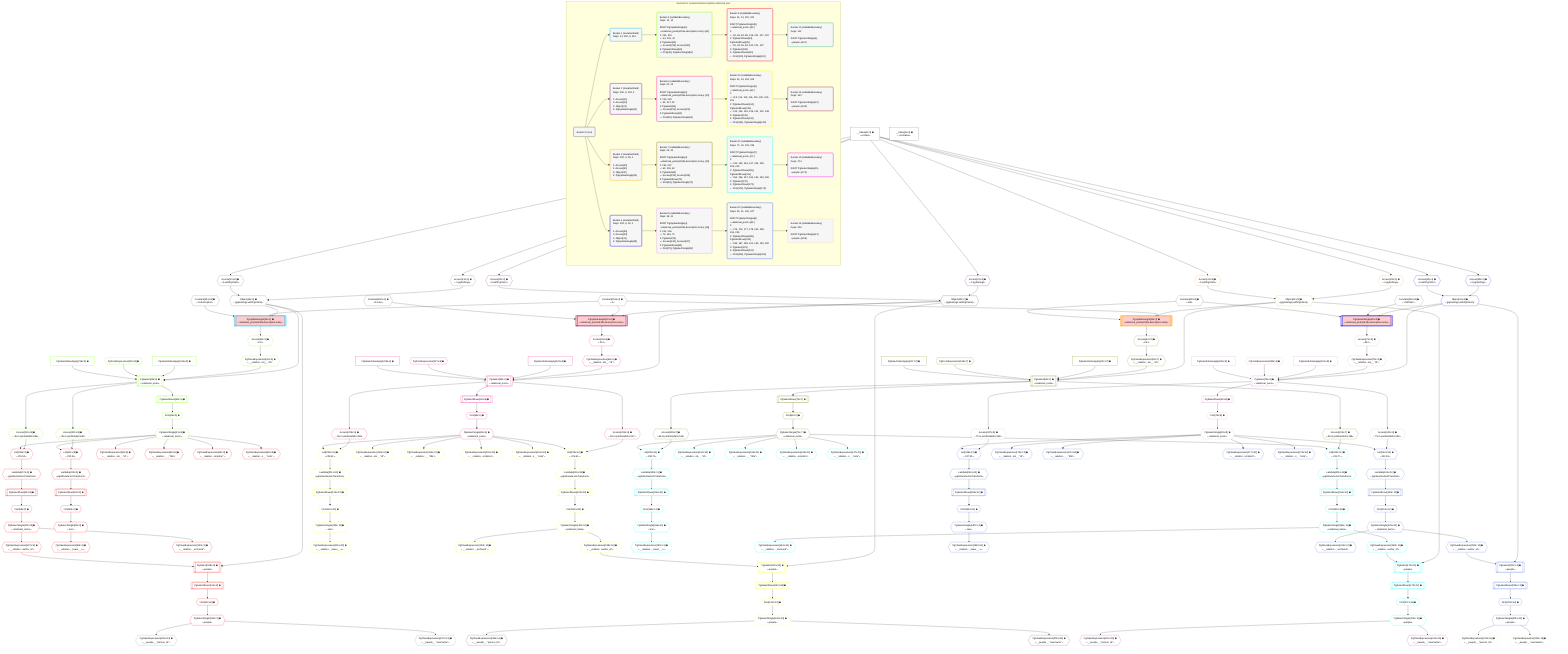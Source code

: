 %%{init: {'themeVariables': { 'fontSize': '12px'}}}%%
graph TD
    classDef path fill:#eee,stroke:#000,color:#000
    classDef plan fill:#fff,stroke-width:1px,color:#000
    classDef itemplan fill:#fff,stroke-width:2px,color:#000
    classDef unbatchedplan fill:#dff,stroke-width:1px,color:#000
    classDef sideeffectplan fill:#fcc,stroke-width:2px,color:#000
    classDef bucket fill:#f6f6f6,color:#000,stroke-width:2px,text-align:left

    subgraph "Buckets for mutations/basics/update-relational-post"
    Bucket0("Bucket 0 (root)"):::bucket
    Bucket1("Bucket 1 (mutationField)<br />Deps: 14, 250, 9, 251"):::bucket
    Bucket2("Bucket 2 (mutationField)<br />Deps: 250, 9, 252, 2<br /><br />1: Access[21]<br />2: Access[22]<br />3: Object[23]<br />4: PgUpdateSingle[20]"):::bucket
    Bucket3("Bucket 3 (mutationField)<br />Deps: 250, 9, 28, 2<br /><br />1: Access[30]<br />2: Access[31]<br />3: Object[32]<br />4: PgUpdateSingle[29]"):::bucket
    Bucket4("Bucket 4 (mutationField)<br />Deps: 253, 9, 28, 2<br /><br />1: Access[39]<br />2: Access[40]<br />3: Object[41]<br />4: PgUpdateSingle[38]"):::bucket
    Bucket5("Bucket 5 (nullableBoundary)<br />Deps: 11, 14<br /><br />ROOT PgUpdateSingle{1}ᐸrelational_posts(id;title,description,note)ᐳ[11]<br />1: 214, 219<br />ᐳ: 43, 218, 42<br />2: PgSelect[45]<br />ᐳ: Access[215], Access[220]<br />3: PgSelectRows[50]<br />ᐳ: First[49], PgSelectSingle[51]"):::bucket
    Bucket6("Bucket 6 (nullableBoundary)<br />Deps: 20, 23<br /><br />ROOT PgUpdateSingle{2}ᐸrelational_posts(id;title,description,note)ᐳ[20]<br />1: 223, 228<br />ᐳ: 53, 227, 52<br />2: PgSelect[55]<br />ᐳ: Access[224], Access[229]<br />3: PgSelectRows[60]<br />ᐳ: First[59], PgSelectSingle[61]"):::bucket
    Bucket7("Bucket 7 (nullableBoundary)<br />Deps: 29, 32<br /><br />ROOT PgUpdateSingle{3}ᐸrelational_posts(id;title,description,note)ᐳ[29]<br />1: 232, 237<br />ᐳ: 63, 236, 62<br />2: PgSelect[65]<br />ᐳ: Access[233], Access[238]<br />3: PgSelectRows[70]<br />ᐳ: First[69], PgSelectSingle[71]"):::bucket
    Bucket8("Bucket 8 (nullableBoundary)<br />Deps: 38, 41<br /><br />ROOT PgUpdateSingle{4}ᐸrelational_posts(id;title,description,note)ᐳ[38]<br />1: 241, 246<br />ᐳ: 73, 245, 72<br />2: PgSelect[75]<br />ᐳ: Access[242], Access[247]<br />3: PgSelectRows[80]<br />ᐳ: First[79], PgSelectSingle[81]"):::bucket
    Bucket9("Bucket 9 (nullableBoundary)<br />Deps: 51, 14, 215, 220<br /><br />ROOT PgSelectSingle{5}ᐸrelational_postsᐳ[51]<br />1: <br />ᐳ: 82, 83, 84, 85, 216, 221, 217, 222<br />2: PgSelectRows[93], PgSelectRows[99]<br />ᐳ: 92, 94, 95, 98, 100, 101, 107<br />3: PgSelect[108]<br />4: PgSelectRows[111]<br />ᐳ: First[110], PgSelectSingle[112]"):::bucket
    Bucket10("Bucket 10 (nullableBoundary)<br />Deps: 61, 23, 224, 229<br /><br />ROOT PgSelectSingle{6}ᐸrelational_postsᐳ[61]<br />1: <br />ᐳ: 113, 114, 115, 116, 225, 230, 226, 231<br />2: PgSelectRows[124], PgSelectRows[130]<br />ᐳ: 123, 125, 126, 129, 131, 132, 138<br />3: PgSelect[139]<br />4: PgSelectRows[142]<br />ᐳ: First[141], PgSelectSingle[143]"):::bucket
    Bucket11("Bucket 11 (nullableBoundary)<br />Deps: 71, 32, 233, 238<br /><br />ROOT PgSelectSingle{7}ᐸrelational_postsᐳ[71]<br />1: <br />ᐳ: 144, 145, 146, 147, 234, 239, 235, 240<br />2: PgSelectRows[155], PgSelectRows[161]<br />ᐳ: 154, 156, 157, 160, 162, 163, 169<br />3: PgSelect[170]<br />4: PgSelectRows[173]<br />ᐳ: First[172], PgSelectSingle[174]"):::bucket
    Bucket12("Bucket 12 (nullableBoundary)<br />Deps: 81, 41, 242, 247<br /><br />ROOT PgSelectSingle{8}ᐸrelational_postsᐳ[81]<br />1: <br />ᐳ: 175, 176, 177, 178, 243, 248, 244, 249<br />2: PgSelectRows[186], PgSelectRows[192]<br />ᐳ: 185, 187, 188, 191, 193, 194, 200<br />3: PgSelect[201]<br />4: PgSelectRows[204]<br />ᐳ: First[203], PgSelectSingle[205]"):::bucket
    Bucket13("Bucket 13 (nullableBoundary)<br />Deps: 112<br /><br />ROOT PgSelectSingle{9}ᐸpeopleᐳ[112]"):::bucket
    Bucket14("Bucket 14 (nullableBoundary)<br />Deps: 143<br /><br />ROOT PgSelectSingle{10}ᐸpeopleᐳ[143]"):::bucket
    Bucket15("Bucket 15 (nullableBoundary)<br />Deps: 174<br /><br />ROOT PgSelectSingle{11}ᐸpeopleᐳ[174]"):::bucket
    Bucket16("Bucket 16 (nullableBoundary)<br />Deps: 205<br /><br />ROOT PgSelectSingle{12}ᐸpeopleᐳ[205]"):::bucket
    end
    Bucket0 --> Bucket1 & Bucket2 & Bucket3 & Bucket4
    Bucket1 --> Bucket5
    Bucket2 --> Bucket6
    Bucket3 --> Bucket7
    Bucket4 --> Bucket8
    Bucket5 --> Bucket9
    Bucket6 --> Bucket10
    Bucket7 --> Bucket11
    Bucket8 --> Bucket12
    Bucket9 --> Bucket13
    Bucket10 --> Bucket14
    Bucket11 --> Bucket15
    Bucket12 --> Bucket16

    %% plan dependencies
    Object14{{"Object[14∈0] ➊<br />ᐸ{pgSettings,withPgClient}ᐳ"}}:::plan
    Access12{{"Access[12∈0] ➊<br />ᐸ2.pgSettingsᐳ"}}:::plan
    Access13{{"Access[13∈0] ➊<br />ᐸ2.withPgClientᐳ"}}:::plan
    Access12 & Access13 --> Object14
    __Value2["__Value[2∈0] ➊<br />ᐸcontextᐳ"]:::plan
    __Value2 --> Access12
    __Value2 --> Access13
    __Value4["__Value[4∈0] ➊<br />ᐸrootValueᐳ"]:::plan
    Constant28{{"Constant[28∈0] ➊<br />ᐸnullᐳ"}}:::plan
    Constant250{{"Constant[250∈0] ➊<br />ᐸ4ᐳ"}}:::plan
    Constant251{{"Constant[251∈0] ➊<br />ᐸ'A description'ᐳ"}}:::plan
    Constant252{{"Constant[252∈0] ➊<br />ᐸ'A note'ᐳ"}}:::plan
    Constant253{{"Constant[253∈0] ➊<br />ᐸ3141592ᐳ"}}:::plan
    PgUpdateSingle11[["PgUpdateSingle[11∈1] ➊<br />ᐸrelational_posts(id;title,description,note)ᐳ"]]:::sideeffectplan
    Object14 & Constant250 & Constant251 --> PgUpdateSingle11
    PgSelect45[["PgSelect[45∈5] ➊<br />ᐸrelational_postsᐳ"]]:::plan
    PgClassExpression42{{"PgClassExpression[42∈5] ➊<br />ᐸ__relation...sts__.”id”ᐳ"}}:::plan
    PgSelectInlineApply214["PgSelectInlineApply[214∈5] ➊"]:::plan
    PgFromExpression218{{"PgFromExpression[218∈5] ➊"}}:::plan
    PgSelectInlineApply219["PgSelectInlineApply[219∈5] ➊"]:::plan
    Object14 & PgClassExpression42 & PgSelectInlineApply214 & PgFromExpression218 & PgSelectInlineApply219 --> PgSelect45
    Access43{{"Access[43∈5] ➊<br />ᐸ11.tᐳ"}}:::plan
    Access43 --> PgClassExpression42
    PgUpdateSingle11 --> Access43
    First49{{"First[49∈5] ➊"}}:::plan
    PgSelectRows50[["PgSelectRows[50∈5] ➊"]]:::plan
    PgSelectRows50 --> First49
    PgSelect45 --> PgSelectRows50
    PgSelectSingle51{{"PgSelectSingle[51∈5] ➊<br />ᐸrelational_postsᐳ"}}:::plan
    First49 --> PgSelectSingle51
    Access215{{"Access[215∈5] ➊<br />ᐸ45.m.joinDetailsFor96ᐳ"}}:::plan
    PgSelect45 --> Access215
    Access220{{"Access[220∈5] ➊<br />ᐸ45.m.joinDetailsFor87ᐳ"}}:::plan
    PgSelect45 --> Access220
    PgSelect108[["PgSelect[108∈9] ➊<br />ᐸpeopleᐳ"]]:::plan
    PgClassExpression107{{"PgClassExpression[107∈9] ➊<br />ᐸ__relation...author_id”ᐳ"}}:::plan
    Object14 & PgClassExpression107 --> PgSelect108
    List216{{"List[216∈9] ➊<br />ᐸ215,51ᐳ"}}:::plan
    Access215 & PgSelectSingle51 --> List216
    List221{{"List[221∈9] ➊<br />ᐸ220,51ᐳ"}}:::plan
    Access220 & PgSelectSingle51 --> List221
    PgClassExpression82{{"PgClassExpression[82∈9] ➊<br />ᐸ__relation...sts__.”id”ᐳ"}}:::plan
    PgSelectSingle51 --> PgClassExpression82
    PgClassExpression83{{"PgClassExpression[83∈9] ➊<br />ᐸ__relation...__.”title”ᐳ"}}:::plan
    PgSelectSingle51 --> PgClassExpression83
    PgClassExpression84{{"PgClassExpression[84∈9] ➊<br />ᐸ__relation...scription”ᐳ"}}:::plan
    PgSelectSingle51 --> PgClassExpression84
    PgClassExpression85{{"PgClassExpression[85∈9] ➊<br />ᐸ__relation...s__.”note”ᐳ"}}:::plan
    PgSelectSingle51 --> PgClassExpression85
    First92{{"First[92∈9] ➊"}}:::plan
    PgSelectRows93[["PgSelectRows[93∈9] ➊"]]:::plan
    PgSelectRows93 --> First92
    Lambda222{{"Lambda[222∈9] ➊<br />ᐸpgInlineViaJoinTransformᐳ"}}:::plan
    Lambda222 --> PgSelectRows93
    PgSelectSingle94{{"PgSelectSingle[94∈9] ➊<br />ᐸtextᐳ"}}:::plan
    First92 --> PgSelectSingle94
    PgClassExpression95{{"PgClassExpression[95∈9] ➊<br />ᐸ__relation..._lower__.vᐳ"}}:::plan
    PgSelectSingle94 --> PgClassExpression95
    First98{{"First[98∈9] ➊"}}:::plan
    PgSelectRows99[["PgSelectRows[99∈9] ➊"]]:::plan
    PgSelectRows99 --> First98
    Lambda217{{"Lambda[217∈9] ➊<br />ᐸpgInlineViaJoinTransformᐳ"}}:::plan
    Lambda217 --> PgSelectRows99
    PgSelectSingle100{{"PgSelectSingle[100∈9] ➊<br />ᐸrelational_itemsᐳ"}}:::plan
    First98 --> PgSelectSingle100
    PgClassExpression101{{"PgClassExpression[101∈9] ➊<br />ᐸ__relation..._archived”ᐳ"}}:::plan
    PgSelectSingle100 --> PgClassExpression101
    PgSelectSingle100 --> PgClassExpression107
    First110{{"First[110∈9] ➊"}}:::plan
    PgSelectRows111[["PgSelectRows[111∈9] ➊"]]:::plan
    PgSelectRows111 --> First110
    PgSelect108 --> PgSelectRows111
    PgSelectSingle112{{"PgSelectSingle[112∈9] ➊<br />ᐸpeopleᐳ"}}:::plan
    First110 --> PgSelectSingle112
    List216 --> Lambda217
    List221 --> Lambda222
    PgClassExpression206{{"PgClassExpression[206∈13] ➊<br />ᐸ__people__.”person_id”ᐳ"}}:::plan
    PgSelectSingle112 --> PgClassExpression206
    PgClassExpression207{{"PgClassExpression[207∈13] ➊<br />ᐸ__people__.”username”ᐳ"}}:::plan
    PgSelectSingle112 --> PgClassExpression207
    PgUpdateSingle20[["PgUpdateSingle[20∈2] ➊<br />ᐸrelational_posts(id;title,description,note)ᐳ"]]:::sideeffectplan
    Object23{{"Object[23∈2] ➊<br />ᐸ{pgSettings,withPgClient}ᐳ"}}:::plan
    Object23 & Constant250 & Constant252 --> PgUpdateSingle20
    Access21{{"Access[21∈2] ➊<br />ᐸ2.pgSettingsᐳ"}}:::plan
    Access22{{"Access[22∈2] ➊<br />ᐸ2.withPgClientᐳ"}}:::plan
    Access21 & Access22 --> Object23
    __Value2 --> Access21
    __Value2 --> Access22
    PgSelect55[["PgSelect[55∈6] ➊<br />ᐸrelational_postsᐳ"]]:::plan
    PgClassExpression52{{"PgClassExpression[52∈6] ➊<br />ᐸ__relation...sts__.”id”ᐳ"}}:::plan
    PgSelectInlineApply223["PgSelectInlineApply[223∈6] ➊"]:::plan
    PgFromExpression227{{"PgFromExpression[227∈6] ➊"}}:::plan
    PgSelectInlineApply228["PgSelectInlineApply[228∈6] ➊"]:::plan
    Object23 & PgClassExpression52 & PgSelectInlineApply223 & PgFromExpression227 & PgSelectInlineApply228 --> PgSelect55
    Access53{{"Access[53∈6] ➊<br />ᐸ20.tᐳ"}}:::plan
    Access53 --> PgClassExpression52
    PgUpdateSingle20 --> Access53
    First59{{"First[59∈6] ➊"}}:::plan
    PgSelectRows60[["PgSelectRows[60∈6] ➊"]]:::plan
    PgSelectRows60 --> First59
    PgSelect55 --> PgSelectRows60
    PgSelectSingle61{{"PgSelectSingle[61∈6] ➊<br />ᐸrelational_postsᐳ"}}:::plan
    First59 --> PgSelectSingle61
    Access224{{"Access[224∈6] ➊<br />ᐸ55.m.joinDetailsFor127ᐳ"}}:::plan
    PgSelect55 --> Access224
    Access229{{"Access[229∈6] ➊<br />ᐸ55.m.joinDetailsFor118ᐳ"}}:::plan
    PgSelect55 --> Access229
    PgSelect139[["PgSelect[139∈10] ➊<br />ᐸpeopleᐳ"]]:::plan
    PgClassExpression138{{"PgClassExpression[138∈10] ➊<br />ᐸ__relation...author_id”ᐳ"}}:::plan
    Object23 & PgClassExpression138 --> PgSelect139
    List225{{"List[225∈10] ➊<br />ᐸ224,61ᐳ"}}:::plan
    Access224 & PgSelectSingle61 --> List225
    List230{{"List[230∈10] ➊<br />ᐸ229,61ᐳ"}}:::plan
    Access229 & PgSelectSingle61 --> List230
    PgClassExpression113{{"PgClassExpression[113∈10] ➊<br />ᐸ__relation...sts__.”id”ᐳ"}}:::plan
    PgSelectSingle61 --> PgClassExpression113
    PgClassExpression114{{"PgClassExpression[114∈10] ➊<br />ᐸ__relation...__.”title”ᐳ"}}:::plan
    PgSelectSingle61 --> PgClassExpression114
    PgClassExpression115{{"PgClassExpression[115∈10] ➊<br />ᐸ__relation...scription”ᐳ"}}:::plan
    PgSelectSingle61 --> PgClassExpression115
    PgClassExpression116{{"PgClassExpression[116∈10] ➊<br />ᐸ__relation...s__.”note”ᐳ"}}:::plan
    PgSelectSingle61 --> PgClassExpression116
    First123{{"First[123∈10] ➊"}}:::plan
    PgSelectRows124[["PgSelectRows[124∈10] ➊"]]:::plan
    PgSelectRows124 --> First123
    Lambda231{{"Lambda[231∈10] ➊<br />ᐸpgInlineViaJoinTransformᐳ"}}:::plan
    Lambda231 --> PgSelectRows124
    PgSelectSingle125{{"PgSelectSingle[125∈10] ➊<br />ᐸtextᐳ"}}:::plan
    First123 --> PgSelectSingle125
    PgClassExpression126{{"PgClassExpression[126∈10] ➊<br />ᐸ__relation..._lower__.vᐳ"}}:::plan
    PgSelectSingle125 --> PgClassExpression126
    First129{{"First[129∈10] ➊"}}:::plan
    PgSelectRows130[["PgSelectRows[130∈10] ➊"]]:::plan
    PgSelectRows130 --> First129
    Lambda226{{"Lambda[226∈10] ➊<br />ᐸpgInlineViaJoinTransformᐳ"}}:::plan
    Lambda226 --> PgSelectRows130
    PgSelectSingle131{{"PgSelectSingle[131∈10] ➊<br />ᐸrelational_itemsᐳ"}}:::plan
    First129 --> PgSelectSingle131
    PgClassExpression132{{"PgClassExpression[132∈10] ➊<br />ᐸ__relation..._archived”ᐳ"}}:::plan
    PgSelectSingle131 --> PgClassExpression132
    PgSelectSingle131 --> PgClassExpression138
    First141{{"First[141∈10] ➊"}}:::plan
    PgSelectRows142[["PgSelectRows[142∈10] ➊"]]:::plan
    PgSelectRows142 --> First141
    PgSelect139 --> PgSelectRows142
    PgSelectSingle143{{"PgSelectSingle[143∈10] ➊<br />ᐸpeopleᐳ"}}:::plan
    First141 --> PgSelectSingle143
    List225 --> Lambda226
    List230 --> Lambda231
    PgClassExpression208{{"PgClassExpression[208∈14] ➊<br />ᐸ__people__.”person_id”ᐳ"}}:::plan
    PgSelectSingle143 --> PgClassExpression208
    PgClassExpression209{{"PgClassExpression[209∈14] ➊<br />ᐸ__people__.”username”ᐳ"}}:::plan
    PgSelectSingle143 --> PgClassExpression209
    PgUpdateSingle29[["PgUpdateSingle[29∈3] ➊<br />ᐸrelational_posts(id;title,description,note)ᐳ"]]:::sideeffectplan
    Object32{{"Object[32∈3] ➊<br />ᐸ{pgSettings,withPgClient}ᐳ"}}:::plan
    Object32 & Constant250 & Constant28 --> PgUpdateSingle29
    Access30{{"Access[30∈3] ➊<br />ᐸ2.pgSettingsᐳ"}}:::plan
    Access31{{"Access[31∈3] ➊<br />ᐸ2.withPgClientᐳ"}}:::plan
    Access30 & Access31 --> Object32
    __Value2 --> Access30
    __Value2 --> Access31
    PgSelect65[["PgSelect[65∈7] ➊<br />ᐸrelational_postsᐳ"]]:::plan
    PgClassExpression62{{"PgClassExpression[62∈7] ➊<br />ᐸ__relation...sts__.”id”ᐳ"}}:::plan
    PgSelectInlineApply232["PgSelectInlineApply[232∈7] ➊"]:::plan
    PgFromExpression236{{"PgFromExpression[236∈7] ➊"}}:::plan
    PgSelectInlineApply237["PgSelectInlineApply[237∈7] ➊"]:::plan
    Object32 & PgClassExpression62 & PgSelectInlineApply232 & PgFromExpression236 & PgSelectInlineApply237 --> PgSelect65
    Access63{{"Access[63∈7] ➊<br />ᐸ29.tᐳ"}}:::plan
    Access63 --> PgClassExpression62
    PgUpdateSingle29 --> Access63
    First69{{"First[69∈7] ➊"}}:::plan
    PgSelectRows70[["PgSelectRows[70∈7] ➊"]]:::plan
    PgSelectRows70 --> First69
    PgSelect65 --> PgSelectRows70
    PgSelectSingle71{{"PgSelectSingle[71∈7] ➊<br />ᐸrelational_postsᐳ"}}:::plan
    First69 --> PgSelectSingle71
    Access233{{"Access[233∈7] ➊<br />ᐸ65.m.joinDetailsFor158ᐳ"}}:::plan
    PgSelect65 --> Access233
    Access238{{"Access[238∈7] ➊<br />ᐸ65.m.joinDetailsFor149ᐳ"}}:::plan
    PgSelect65 --> Access238
    PgSelect170[["PgSelect[170∈11] ➊<br />ᐸpeopleᐳ"]]:::plan
    PgClassExpression169{{"PgClassExpression[169∈11] ➊<br />ᐸ__relation...author_id”ᐳ"}}:::plan
    Object32 & PgClassExpression169 --> PgSelect170
    List234{{"List[234∈11] ➊<br />ᐸ233,71ᐳ"}}:::plan
    Access233 & PgSelectSingle71 --> List234
    List239{{"List[239∈11] ➊<br />ᐸ238,71ᐳ"}}:::plan
    Access238 & PgSelectSingle71 --> List239
    PgClassExpression144{{"PgClassExpression[144∈11] ➊<br />ᐸ__relation...sts__.”id”ᐳ"}}:::plan
    PgSelectSingle71 --> PgClassExpression144
    PgClassExpression145{{"PgClassExpression[145∈11] ➊<br />ᐸ__relation...__.”title”ᐳ"}}:::plan
    PgSelectSingle71 --> PgClassExpression145
    PgClassExpression146{{"PgClassExpression[146∈11] ➊<br />ᐸ__relation...scription”ᐳ"}}:::plan
    PgSelectSingle71 --> PgClassExpression146
    PgClassExpression147{{"PgClassExpression[147∈11] ➊<br />ᐸ__relation...s__.”note”ᐳ"}}:::plan
    PgSelectSingle71 --> PgClassExpression147
    First154{{"First[154∈11] ➊"}}:::plan
    PgSelectRows155[["PgSelectRows[155∈11] ➊"]]:::plan
    PgSelectRows155 --> First154
    Lambda240{{"Lambda[240∈11] ➊<br />ᐸpgInlineViaJoinTransformᐳ"}}:::plan
    Lambda240 --> PgSelectRows155
    PgSelectSingle156{{"PgSelectSingle[156∈11] ➊<br />ᐸtextᐳ"}}:::plan
    First154 --> PgSelectSingle156
    PgClassExpression157{{"PgClassExpression[157∈11] ➊<br />ᐸ__relation..._lower__.vᐳ"}}:::plan
    PgSelectSingle156 --> PgClassExpression157
    First160{{"First[160∈11] ➊"}}:::plan
    PgSelectRows161[["PgSelectRows[161∈11] ➊"]]:::plan
    PgSelectRows161 --> First160
    Lambda235{{"Lambda[235∈11] ➊<br />ᐸpgInlineViaJoinTransformᐳ"}}:::plan
    Lambda235 --> PgSelectRows161
    PgSelectSingle162{{"PgSelectSingle[162∈11] ➊<br />ᐸrelational_itemsᐳ"}}:::plan
    First160 --> PgSelectSingle162
    PgClassExpression163{{"PgClassExpression[163∈11] ➊<br />ᐸ__relation..._archived”ᐳ"}}:::plan
    PgSelectSingle162 --> PgClassExpression163
    PgSelectSingle162 --> PgClassExpression169
    First172{{"First[172∈11] ➊"}}:::plan
    PgSelectRows173[["PgSelectRows[173∈11] ➊"]]:::plan
    PgSelectRows173 --> First172
    PgSelect170 --> PgSelectRows173
    PgSelectSingle174{{"PgSelectSingle[174∈11] ➊<br />ᐸpeopleᐳ"}}:::plan
    First172 --> PgSelectSingle174
    List234 --> Lambda235
    List239 --> Lambda240
    PgClassExpression210{{"PgClassExpression[210∈15] ➊<br />ᐸ__people__.”person_id”ᐳ"}}:::plan
    PgSelectSingle174 --> PgClassExpression210
    PgClassExpression211{{"PgClassExpression[211∈15] ➊<br />ᐸ__people__.”username”ᐳ"}}:::plan
    PgSelectSingle174 --> PgClassExpression211
    PgUpdateSingle38[["PgUpdateSingle[38∈4] ➊<br />ᐸrelational_posts(id;title,description,note)ᐳ"]]:::sideeffectplan
    Object41{{"Object[41∈4] ➊<br />ᐸ{pgSettings,withPgClient}ᐳ"}}:::plan
    Object41 & Constant253 & Constant28 --> PgUpdateSingle38
    Access39{{"Access[39∈4] ➊<br />ᐸ2.pgSettingsᐳ"}}:::plan
    Access40{{"Access[40∈4] ➊<br />ᐸ2.withPgClientᐳ"}}:::plan
    Access39 & Access40 --> Object41
    __Value2 --> Access39
    __Value2 --> Access40
    PgSelect75[["PgSelect[75∈8] ➊<br />ᐸrelational_postsᐳ"]]:::plan
    PgClassExpression72{{"PgClassExpression[72∈8] ➊<br />ᐸ__relation...sts__.”id”ᐳ"}}:::plan
    PgSelectInlineApply241["PgSelectInlineApply[241∈8] ➊"]:::plan
    PgFromExpression245{{"PgFromExpression[245∈8] ➊"}}:::plan
    PgSelectInlineApply246["PgSelectInlineApply[246∈8] ➊"]:::plan
    Object41 & PgClassExpression72 & PgSelectInlineApply241 & PgFromExpression245 & PgSelectInlineApply246 --> PgSelect75
    Access73{{"Access[73∈8] ➊<br />ᐸ38.tᐳ"}}:::plan
    Access73 --> PgClassExpression72
    PgUpdateSingle38 --> Access73
    First79{{"First[79∈8] ➊"}}:::plan
    PgSelectRows80[["PgSelectRows[80∈8] ➊"]]:::plan
    PgSelectRows80 --> First79
    PgSelect75 --> PgSelectRows80
    PgSelectSingle81{{"PgSelectSingle[81∈8] ➊<br />ᐸrelational_postsᐳ"}}:::plan
    First79 --> PgSelectSingle81
    Access242{{"Access[242∈8] ➊<br />ᐸ75.m.joinDetailsFor189ᐳ"}}:::plan
    PgSelect75 --> Access242
    Access247{{"Access[247∈8] ➊<br />ᐸ75.m.joinDetailsFor180ᐳ"}}:::plan
    PgSelect75 --> Access247
    PgSelect201[["PgSelect[201∈12] ➊<br />ᐸpeopleᐳ"]]:::plan
    PgClassExpression200{{"PgClassExpression[200∈12] ➊<br />ᐸ__relation...author_id”ᐳ"}}:::plan
    Object41 & PgClassExpression200 --> PgSelect201
    List243{{"List[243∈12] ➊<br />ᐸ242,81ᐳ"}}:::plan
    Access242 & PgSelectSingle81 --> List243
    List248{{"List[248∈12] ➊<br />ᐸ247,81ᐳ"}}:::plan
    Access247 & PgSelectSingle81 --> List248
    PgClassExpression175{{"PgClassExpression[175∈12] ➊<br />ᐸ__relation...sts__.”id”ᐳ"}}:::plan
    PgSelectSingle81 --> PgClassExpression175
    PgClassExpression176{{"PgClassExpression[176∈12] ➊<br />ᐸ__relation...__.”title”ᐳ"}}:::plan
    PgSelectSingle81 --> PgClassExpression176
    PgClassExpression177{{"PgClassExpression[177∈12] ➊<br />ᐸ__relation...scription”ᐳ"}}:::plan
    PgSelectSingle81 --> PgClassExpression177
    PgClassExpression178{{"PgClassExpression[178∈12] ➊<br />ᐸ__relation...s__.”note”ᐳ"}}:::plan
    PgSelectSingle81 --> PgClassExpression178
    First185{{"First[185∈12] ➊"}}:::plan
    PgSelectRows186[["PgSelectRows[186∈12] ➊"]]:::plan
    PgSelectRows186 --> First185
    Lambda249{{"Lambda[249∈12] ➊<br />ᐸpgInlineViaJoinTransformᐳ"}}:::plan
    Lambda249 --> PgSelectRows186
    PgSelectSingle187{{"PgSelectSingle[187∈12] ➊<br />ᐸtextᐳ"}}:::plan
    First185 --> PgSelectSingle187
    PgClassExpression188{{"PgClassExpression[188∈12] ➊<br />ᐸ__relation..._lower__.vᐳ"}}:::plan
    PgSelectSingle187 --> PgClassExpression188
    First191{{"First[191∈12] ➊"}}:::plan
    PgSelectRows192[["PgSelectRows[192∈12] ➊"]]:::plan
    PgSelectRows192 --> First191
    Lambda244{{"Lambda[244∈12] ➊<br />ᐸpgInlineViaJoinTransformᐳ"}}:::plan
    Lambda244 --> PgSelectRows192
    PgSelectSingle193{{"PgSelectSingle[193∈12] ➊<br />ᐸrelational_itemsᐳ"}}:::plan
    First191 --> PgSelectSingle193
    PgClassExpression194{{"PgClassExpression[194∈12] ➊<br />ᐸ__relation..._archived”ᐳ"}}:::plan
    PgSelectSingle193 --> PgClassExpression194
    PgSelectSingle193 --> PgClassExpression200
    First203{{"First[203∈12] ➊"}}:::plan
    PgSelectRows204[["PgSelectRows[204∈12] ➊"]]:::plan
    PgSelectRows204 --> First203
    PgSelect201 --> PgSelectRows204
    PgSelectSingle205{{"PgSelectSingle[205∈12] ➊<br />ᐸpeopleᐳ"}}:::plan
    First203 --> PgSelectSingle205
    List243 --> Lambda244
    List248 --> Lambda249
    PgClassExpression212{{"PgClassExpression[212∈16] ➊<br />ᐸ__people__.”person_id”ᐳ"}}:::plan
    PgSelectSingle205 --> PgClassExpression212
    PgClassExpression213{{"PgClassExpression[213∈16] ➊<br />ᐸ__people__.”username”ᐳ"}}:::plan
    PgSelectSingle205 --> PgClassExpression213

    %% define steps
    classDef bucket0 stroke:#696969
    class Bucket0,__Value2,__Value4,Access12,Access13,Object14,Constant28,Constant250,Constant251,Constant252,Constant253 bucket0
    classDef bucket1 stroke:#00bfff
    class Bucket1,PgUpdateSingle11 bucket1
    classDef bucket2 stroke:#7f007f
    class Bucket2,PgUpdateSingle20,Access21,Access22,Object23 bucket2
    classDef bucket3 stroke:#ffa500
    class Bucket3,PgUpdateSingle29,Access30,Access31,Object32 bucket3
    classDef bucket4 stroke:#0000ff
    class Bucket4,PgUpdateSingle38,Access39,Access40,Object41 bucket4
    classDef bucket5 stroke:#7fff00
    class Bucket5,PgClassExpression42,Access43,PgSelect45,First49,PgSelectRows50,PgSelectSingle51,PgSelectInlineApply214,Access215,PgFromExpression218,PgSelectInlineApply219,Access220 bucket5
    classDef bucket6 stroke:#ff1493
    class Bucket6,PgClassExpression52,Access53,PgSelect55,First59,PgSelectRows60,PgSelectSingle61,PgSelectInlineApply223,Access224,PgFromExpression227,PgSelectInlineApply228,Access229 bucket6
    classDef bucket7 stroke:#808000
    class Bucket7,PgClassExpression62,Access63,PgSelect65,First69,PgSelectRows70,PgSelectSingle71,PgSelectInlineApply232,Access233,PgFromExpression236,PgSelectInlineApply237,Access238 bucket7
    classDef bucket8 stroke:#dda0dd
    class Bucket8,PgClassExpression72,Access73,PgSelect75,First79,PgSelectRows80,PgSelectSingle81,PgSelectInlineApply241,Access242,PgFromExpression245,PgSelectInlineApply246,Access247 bucket8
    classDef bucket9 stroke:#ff0000
    class Bucket9,PgClassExpression82,PgClassExpression83,PgClassExpression84,PgClassExpression85,First92,PgSelectRows93,PgSelectSingle94,PgClassExpression95,First98,PgSelectRows99,PgSelectSingle100,PgClassExpression101,PgClassExpression107,PgSelect108,First110,PgSelectRows111,PgSelectSingle112,List216,Lambda217,List221,Lambda222 bucket9
    classDef bucket10 stroke:#ffff00
    class Bucket10,PgClassExpression113,PgClassExpression114,PgClassExpression115,PgClassExpression116,First123,PgSelectRows124,PgSelectSingle125,PgClassExpression126,First129,PgSelectRows130,PgSelectSingle131,PgClassExpression132,PgClassExpression138,PgSelect139,First141,PgSelectRows142,PgSelectSingle143,List225,Lambda226,List230,Lambda231 bucket10
    classDef bucket11 stroke:#00ffff
    class Bucket11,PgClassExpression144,PgClassExpression145,PgClassExpression146,PgClassExpression147,First154,PgSelectRows155,PgSelectSingle156,PgClassExpression157,First160,PgSelectRows161,PgSelectSingle162,PgClassExpression163,PgClassExpression169,PgSelect170,First172,PgSelectRows173,PgSelectSingle174,List234,Lambda235,List239,Lambda240 bucket11
    classDef bucket12 stroke:#4169e1
    class Bucket12,PgClassExpression175,PgClassExpression176,PgClassExpression177,PgClassExpression178,First185,PgSelectRows186,PgSelectSingle187,PgClassExpression188,First191,PgSelectRows192,PgSelectSingle193,PgClassExpression194,PgClassExpression200,PgSelect201,First203,PgSelectRows204,PgSelectSingle205,List243,Lambda244,List248,Lambda249 bucket12
    classDef bucket13 stroke:#3cb371
    class Bucket13,PgClassExpression206,PgClassExpression207 bucket13
    classDef bucket14 stroke:#a52a2a
    class Bucket14,PgClassExpression208,PgClassExpression209 bucket14
    classDef bucket15 stroke:#ff00ff
    class Bucket15,PgClassExpression210,PgClassExpression211 bucket15
    classDef bucket16 stroke:#f5deb3
    class Bucket16,PgClassExpression212,PgClassExpression213 bucket16
